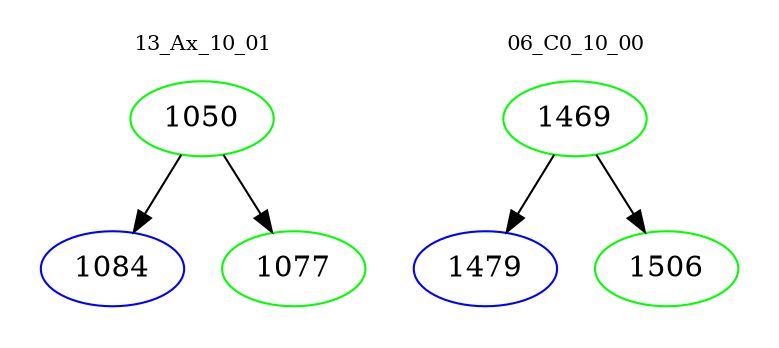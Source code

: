 digraph{
subgraph cluster_0 {
color = white
label = "13_Ax_10_01";
fontsize=10;
T0_1050 [label="1050", color="green"]
T0_1050 -> T0_1084 [color="black"]
T0_1084 [label="1084", color="blue"]
T0_1050 -> T0_1077 [color="black"]
T0_1077 [label="1077", color="green"]
}
subgraph cluster_1 {
color = white
label = "06_C0_10_00";
fontsize=10;
T1_1469 [label="1469", color="green"]
T1_1469 -> T1_1479 [color="black"]
T1_1479 [label="1479", color="blue"]
T1_1469 -> T1_1506 [color="black"]
T1_1506 [label="1506", color="green"]
}
}
